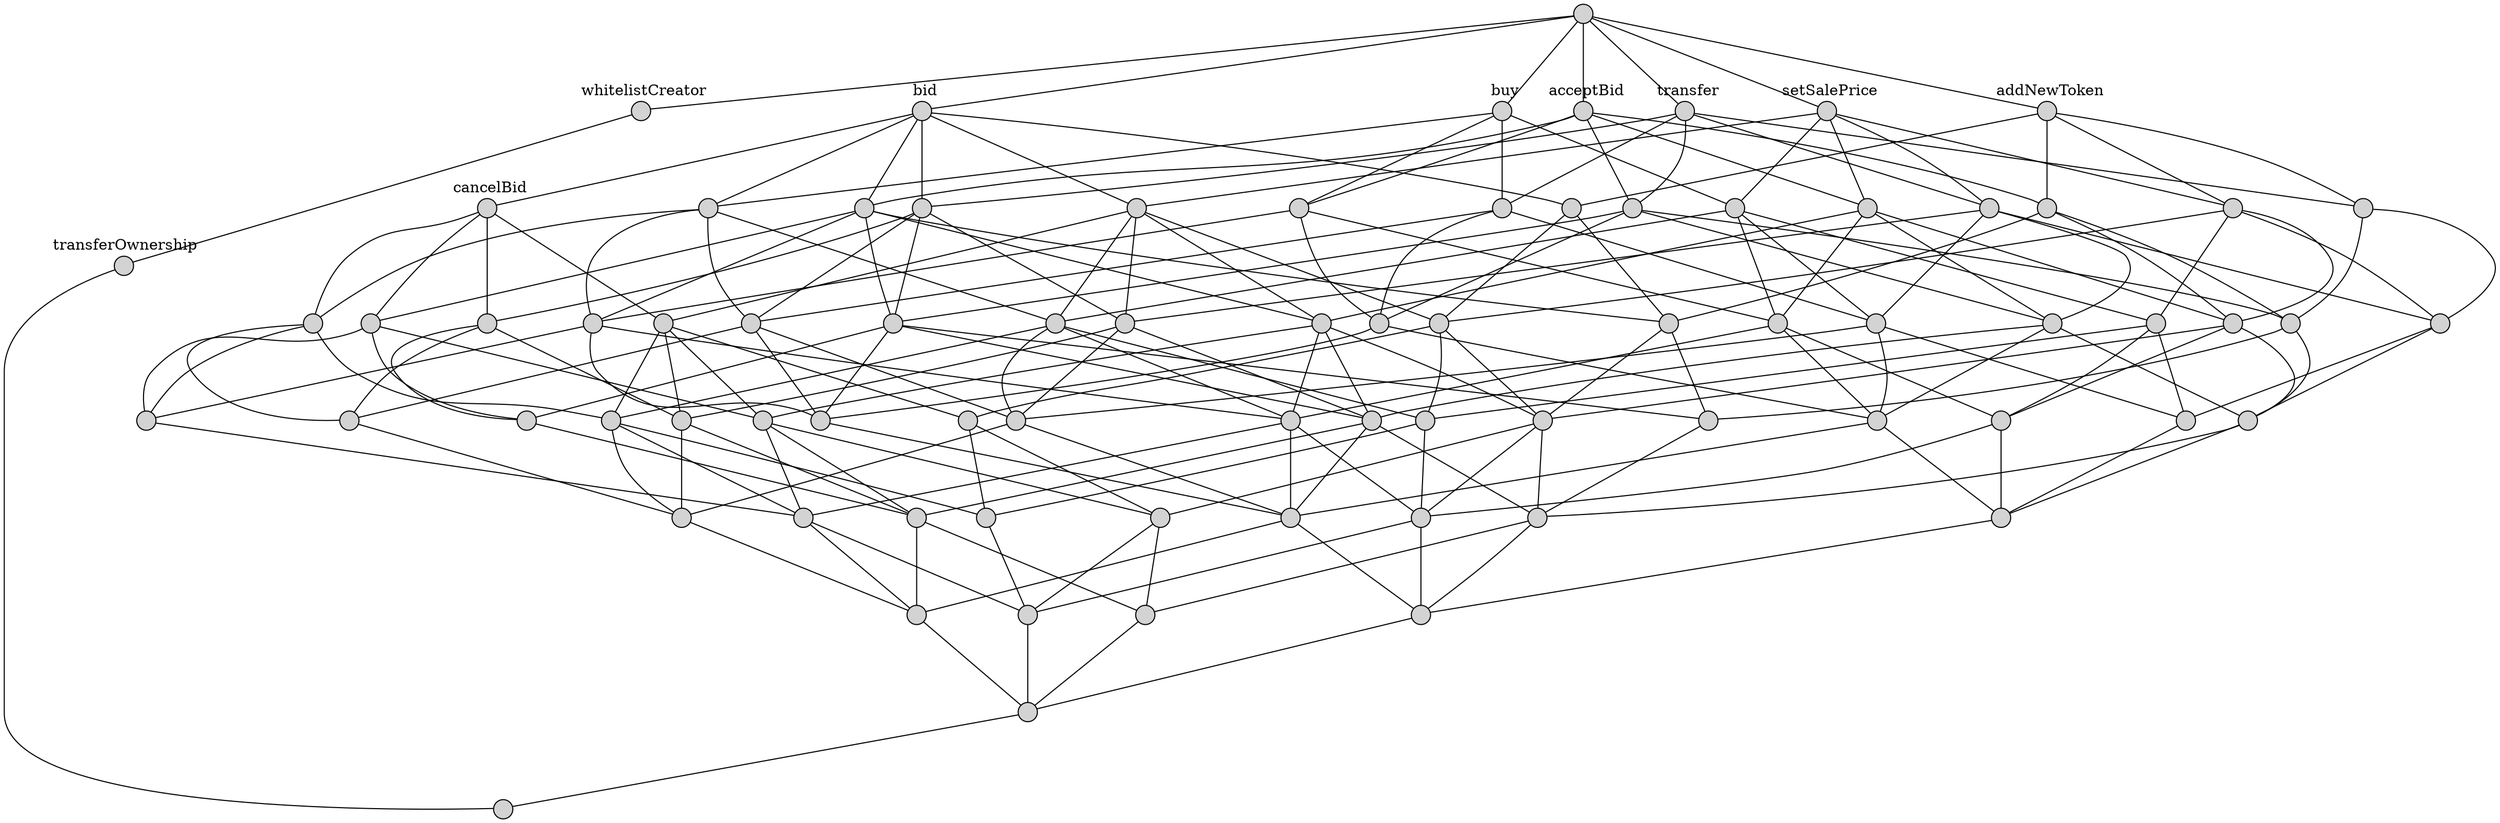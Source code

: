 // <Lattice object of 2 atoms 77 concepts 7 coatoms at 0x7f613453fe20>
digraph Lattice {
	node [label="" shape=circle style=filled width=.25]
	edge [dir=none labeldistance=1.5 minlen=2]
	c0
	c1
	c1 -> c1 [color=transparent headlabel="" labelangle=270]
	c1 -> c1 [color=transparent labelangle=90 taillabel=transferOwnership]
	c1 -> c0
	c2
	c2 -> c2 [color=transparent headlabel="" labelangle=270]
	c2 -> c2 [color=transparent labelangle=90 taillabel=whitelistCreator]
	c2 -> c1
	c3
	c3 -> c3 [color=transparent headlabel="" labelangle=270]
	c3 -> c0
	c4
	c4 -> c4 [color=transparent headlabel="" labelangle=270]
	c4 -> c3
	c5
	c5 -> c5 [color=transparent headlabel="" labelangle=270]
	c5 -> c4
	c6
	c6 -> c6 [color=transparent headlabel="" labelangle=270]
	c6 -> c3
	c7
	c7 -> c7 [color=transparent headlabel="" labelangle=270]
	c7 -> c6
	c8
	c8 -> c8 [color=transparent headlabel="" labelangle=270]
	c8 -> c7
	c9
	c9 -> c9 [color=transparent headlabel="" labelangle=270]
	c9 -> c4
	c9 -> c6
	c10
	c10 -> c5
	c10 -> c9
	c11
	c11 -> c7
	c11 -> c9
	c12
	c12 -> c8
	c12 -> c10
	c12 -> c11
	c13
	c13 -> c13 [color=transparent headlabel="" labelangle=270]
	c13 -> c3
	c14
	c14 -> c14 [color=transparent headlabel="" labelangle=270]
	c14 -> c3
	c15
	c15 -> c15 [color=transparent headlabel="" labelangle=270]
	c15 -> c4
	c15 -> c13
	c16
	c16 -> c5
	c16 -> c15
	c17
	c17 -> c6
	c17 -> c14
	c18
	c18 -> c18 [color=transparent headlabel="" labelangle=270]
	c18 -> c17
	c19
	c19 -> c19 [color=transparent headlabel="" labelangle=270]
	c19 -> c14
	c20
	c20 -> c20 [color=transparent headlabel="" labelangle=270]
	c20 -> c7
	c20 -> c17
	c21
	c21 -> c18
	c21 -> c20
	c22
	c22 -> c22 [color=transparent headlabel="" labelangle=270]
	c22 -> c6
	c22 -> c13
	c23
	c23 -> c23 [color=transparent headlabel="" labelangle=270]
	c23 -> c22
	c24
	c24 -> c17
	c24 -> c19
	c25
	c25 -> c25 [color=transparent headlabel="" labelangle=270]
	c25 -> c4
	c25 -> c14
	c26
	c26 -> c26 [color=transparent headlabel="" labelangle=270]
	c26 -> c25
	c27
	c27 -> c27 [color=transparent headlabel="" labelangle=270]
	c27 -> c19
	c28
	c28 -> c28 [color=transparent headlabel="" labelangle=270]
	c28 -> c9
	c28 -> c15
	c28 -> c22
	c29
	c29 -> c23
	c29 -> c28
	c30
	c30 -> c10
	c30 -> c16
	c30 -> c28
	c31
	c31 -> c29
	c31 -> c30
	c32
	c32 -> c32 [color=transparent headlabel="" labelangle=270]
	c32 -> c13
	c32 -> c14
	c33
	c33 -> c33 [color=transparent headlabel="" labelangle=270]
	c33 -> c8
	c33 -> c20
	c33 -> c24
	c34
	c34 -> c34 [color=transparent headlabel="" labelangle=270]
	c34 -> c32
	c35
	c35 -> c35 [color=transparent headlabel="" labelangle=270]
	c35 -> c9
	c35 -> c17
	c35 -> c25
	c36
	c36 -> c36 [color=transparent headlabel="" labelangle=270]
	c36 -> c18
	c36 -> c26
	c36 -> c35
	c37
	c37 -> c37 [color=transparent headlabel="" labelangle=270]
	c37 -> c11
	c37 -> c20
	c37 -> c35
	c38
	c38 -> c21
	c38 -> c36
	c38 -> c37
	c39
	c39 -> c39 [color=transparent headlabel="" labelangle=270]
	c39 -> c18
	c39 -> c24
	c39 -> c27
	c40
	c40 -> c40 [color=transparent headlabel="" labelangle=270]
	c40 -> c19
	c40 -> c32
	c41
	c41 -> c17
	c41 -> c22
	c41 -> c32
	c42
	c42 -> c18
	c42 -> c23
	c42 -> c34
	c42 -> c41
	c43
	c43 -> c43 [color=transparent headlabel="" labelangle=270]
	c43 -> c7
	c43 -> c22
	c44
	c44 -> c44 [color=transparent headlabel="" labelangle=270]
	c44 -> c8
	c44 -> c43
	c45
	c45 -> c45 [color=transparent headlabel="" labelangle=270]
	c45 -> c15
	c45 -> c25
	c45 -> c32
	c46
	c46 -> c46 [color=transparent headlabel="" labelangle=270]
	c46 -> c23
	c46 -> c43
	c47
	c47 -> c44
	c47 -> c46
	c48
	c48 -> c48 [color=transparent headlabel="" labelangle=270]
	c48 -> c26
	c48 -> c34
	c48 -> c45
	c49
	c49 -> c49 [color=transparent headlabel="" labelangle=270]
	c49 -> c27
	c49 -> c34
	c49 -> c40
	c50
	c50 -> c50 [color=transparent headlabel="" labelangle=270]
	c50 -> c24
	c50 -> c40
	c50 -> c41
	c51
	c51 -> c51 [color=transparent headlabel="" labelangle=270]
	c51 -> c21
	c51 -> c33
	c51 -> c39
	c52
	c52 -> c52 [color=transparent headlabel="" labelangle=270]
	c52 -> c5
	c52 -> c19
	c52 -> c25
	c53
	c53 -> c53 [color=transparent headlabel="" labelangle=270]
	c53 -> c28
	c53 -> c35
	c53 -> c41
	c53 -> c45
	c54
	c54 -> c54 [color=transparent headlabel="" labelangle=270]
	c54 -> c20
	c54 -> c41
	c54 -> c43
	c55
	c55 -> c55 [color=transparent headlabel="" labelangle=270]
	c55 -> c21
	c55 -> c42
	c55 -> c46
	c55 -> c54
	c56
	c56 -> c56 [color=transparent headlabel="" labelangle=270]
	c56 -> c29
	c56 -> c36
	c56 -> c42
	c56 -> c48
	c56 -> c53
	c57
	c57 -> c57 [color=transparent headlabel="" labelangle=270]
	c57 -> c11
	c57 -> c28
	c57 -> c43
	c58
	c58 -> c58 [color=transparent headlabel="" labelangle=270]
	c58 -> c10
	c58 -> c24
	c58 -> c35
	c58 -> c52
	c59
	c59 -> c59 [color=transparent headlabel="" labelangle=270]
	c59 -> c26
	c59 -> c27
	c59 -> c52
	c60
	c60 -> c60 [color=transparent headlabel="" labelangle=270]
	c60 -> c39
	c60 -> c42
	c60 -> c49
	c60 -> c50
	c61
	c61 -> c61 [color=transparent headlabel="" labelangle=270]
	c61 -> c12
	c61 -> c30
	c61 -> c44
	c61 -> c57
	c62
	c62 -> c62 [color=transparent headlabel="" labelangle=270]
	c62 -> c29
	c62 -> c46
	c62 -> c57
	c63
	c63 -> c63 [color=transparent headlabel="" labelangle=270]
	c63 -> c33
	c63 -> c44
	c63 -> c50
	c63 -> c54
	c64
	c64 -> c64 [color=transparent headlabel="" labelangle=270]
	c64 -> c64 [color=transparent labelangle=90 taillabel=addNewToken]
	c64 -> c31
	c64 -> c47
	c64 -> c61
	c64 -> c62
	c65
	c65 -> c65 [color=transparent headlabel="" labelangle=270]
	c65 -> c16
	c65 -> c40
	c65 -> c45
	c65 -> c52
	c66
	c66 -> c66 [color=transparent headlabel="" labelangle=270]
	c66 -> c12
	c66 -> c33
	c66 -> c37
	c66 -> c58
	c67
	c67 -> c67 [color=transparent headlabel="" labelangle=270]
	c67 -> c37
	c67 -> c53
	c67 -> c54
	c67 -> c57
	c68
	c68 -> c68 [color=transparent headlabel="" labelangle=270]
	c68 -> c36
	c68 -> c39
	c68 -> c58
	c68 -> c59
	c69
	c69 -> c69 [color=transparent headlabel="" labelangle=270]
	c69 -> c69 [color=transparent labelangle=90 taillabel=acceptBid]
	c69 -> c38
	c69 -> c55
	c69 -> c56
	c69 -> c62
	c69 -> c67
	c70
	c70 -> c70 [color=transparent headlabel="" labelangle=270]
	c70 -> c30
	c70 -> c50
	c70 -> c53
	c70 -> c58
	c70 -> c65
	c71
	c71 -> c71 [color=transparent headlabel="" labelangle=270]
	c71 -> c71 [color=transparent labelangle=90 taillabel=transfer]
	c71 -> c47
	c71 -> c51
	c71 -> c55
	c71 -> c60
	c71 -> c63
	c72
	c72 -> c72 [color=transparent headlabel="" labelangle=270]
	c72 -> c72 [color=transparent labelangle=90 taillabel=buy]
	c72 -> c38
	c72 -> c51
	c72 -> c66
	c72 -> c68
	c73
	c73 -> c73 [color=transparent headlabel="" labelangle=270]
	c73 -> c73 [color=transparent labelangle=90 taillabel=cancelBid]
	c73 -> c48
	c73 -> c49
	c73 -> c59
	c73 -> c65
	c74
	c74 -> c74 [color=transparent headlabel="" labelangle=270]
	c74 -> c74 [color=transparent labelangle=90 taillabel=setSalePrice]
	c74 -> c61
	c74 -> c63
	c74 -> c66
	c74 -> c67
	c74 -> c70
	c75
	c75 -> c75 [color=transparent headlabel="" labelangle=270]
	c75 -> c75 [color=transparent labelangle=90 taillabel=bid]
	c75 -> c31
	c75 -> c56
	c75 -> c60
	c75 -> c68
	c75 -> c70
	c75 -> c73
	c76
	c76 -> c2
	c76 -> c64
	c76 -> c69
	c76 -> c71
	c76 -> c72
	c76 -> c74
	c76 -> c75
}
